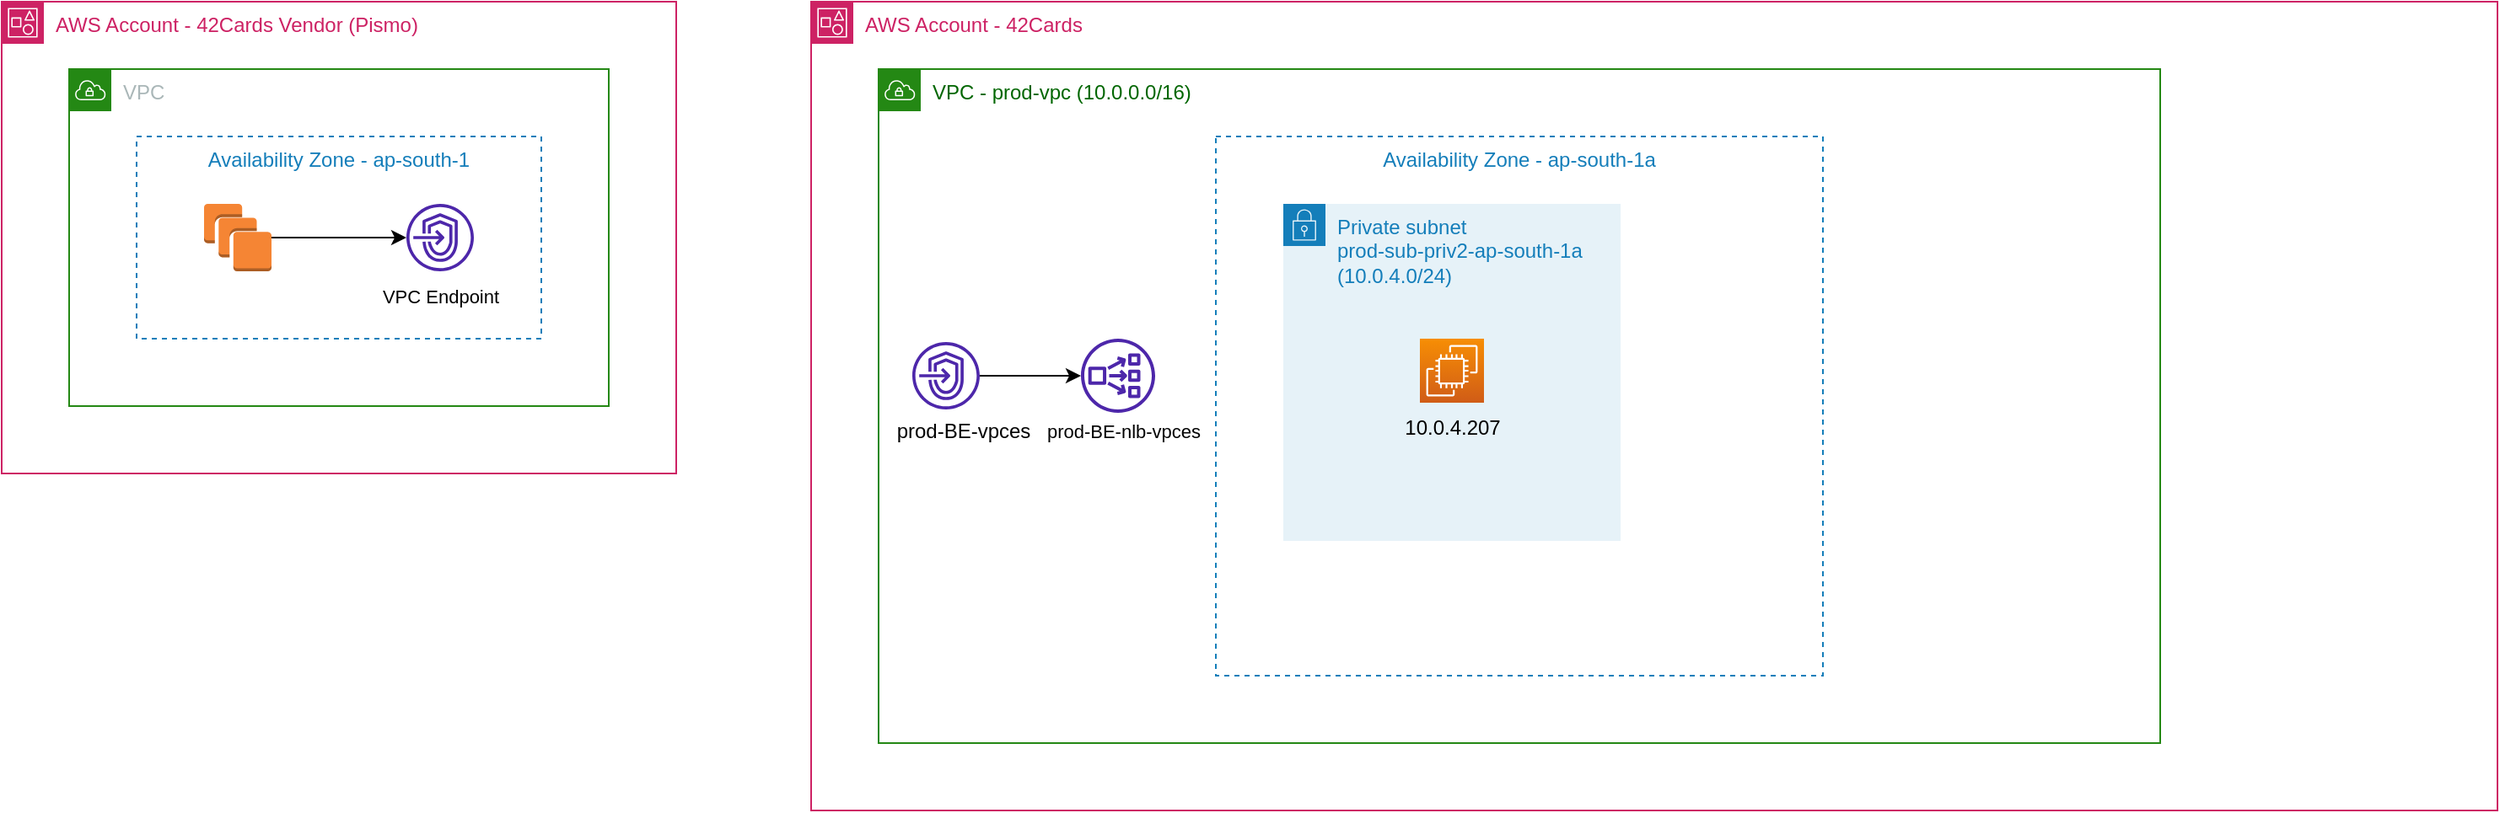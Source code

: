 <mxfile version="21.6.1" type="github">
  <diagram name="Page-1" id="9Z_9mbRbCVPX737uVuJ9">
    <mxGraphModel dx="796" dy="387" grid="1" gridSize="10" guides="1" tooltips="1" connect="1" arrows="1" fold="1" page="1" pageScale="1" pageWidth="827" pageHeight="1169" math="0" shadow="0">
      <root>
        <mxCell id="0" />
        <mxCell id="1" parent="0" />
        <mxCell id="5QgJ2lrSVTcI7bktnCVA-2" value="AWS Account -&amp;nbsp;42Cards Vendor (Pismo)" style="points=[[0,0],[0.25,0],[0.5,0],[0.75,0],[1,0],[1,0.25],[1,0.5],[1,0.75],[1,1],[0.75,1],[0.5,1],[0.25,1],[0,1],[0,0.75],[0,0.5],[0,0.25]];outlineConnect=0;gradientColor=none;html=1;whiteSpace=wrap;fontSize=12;fontStyle=0;container=1;pointerEvents=0;collapsible=0;recursiveResize=0;shape=mxgraph.aws4.group;grIcon=mxgraph.aws4.group_account;strokeColor=#CD2264;fillColor=none;verticalAlign=top;align=left;spacingLeft=30;fontColor=#CD2264;dashed=0;" vertex="1" parent="1">
          <mxGeometry x="40" y="40" width="400" height="280" as="geometry" />
        </mxCell>
        <mxCell id="5QgJ2lrSVTcI7bktnCVA-1" value="VPC" style="points=[[0,0],[0.25,0],[0.5,0],[0.75,0],[1,0],[1,0.25],[1,0.5],[1,0.75],[1,1],[0.75,1],[0.5,1],[0.25,1],[0,1],[0,0.75],[0,0.5],[0,0.25]];outlineConnect=0;gradientColor=none;html=1;whiteSpace=wrap;fontSize=12;fontStyle=0;container=1;pointerEvents=0;collapsible=0;recursiveResize=0;shape=mxgraph.aws4.group;grIcon=mxgraph.aws4.group_vpc;strokeColor=#248814;fillColor=none;verticalAlign=top;align=left;spacingLeft=30;fontColor=#AAB7B8;dashed=0;" vertex="1" parent="5QgJ2lrSVTcI7bktnCVA-2">
          <mxGeometry x="40" y="40" width="320" height="200" as="geometry" />
        </mxCell>
        <mxCell id="5QgJ2lrSVTcI7bktnCVA-4" value="" style="sketch=0;outlineConnect=0;fontColor=#232F3E;gradientColor=none;fillColor=#4D27AA;strokeColor=none;dashed=0;verticalLabelPosition=bottom;verticalAlign=top;align=center;html=1;fontSize=12;fontStyle=0;aspect=fixed;pointerEvents=1;shape=mxgraph.aws4.endpoints;" vertex="1" parent="5QgJ2lrSVTcI7bktnCVA-1">
          <mxGeometry x="200" y="80" width="40" height="40" as="geometry" />
        </mxCell>
        <mxCell id="5QgJ2lrSVTcI7bktnCVA-6" value="Availability Zone - ap-south-1" style="fillColor=none;strokeColor=#147EBA;dashed=1;verticalAlign=top;fontStyle=0;fontColor=#147EBA;whiteSpace=wrap;html=1;" vertex="1" parent="5QgJ2lrSVTcI7bktnCVA-1">
          <mxGeometry x="40" y="40" width="240" height="120" as="geometry" />
        </mxCell>
        <mxCell id="5QgJ2lrSVTcI7bktnCVA-7" value="&lt;font style=&quot;font-size: 11px;&quot;&gt;VPC Endpoint&lt;/font&gt;" style="text;html=1;align=center;verticalAlign=middle;resizable=0;points=[];autosize=1;strokeColor=none;fillColor=none;" vertex="1" parent="5QgJ2lrSVTcI7bktnCVA-1">
          <mxGeometry x="175" y="120" width="90" height="30" as="geometry" />
        </mxCell>
        <mxCell id="5QgJ2lrSVTcI7bktnCVA-9" style="edgeStyle=orthogonalEdgeStyle;rounded=0;orthogonalLoop=1;jettySize=auto;html=1;exitX=1;exitY=0.5;exitDx=0;exitDy=0;exitPerimeter=0;" edge="1" parent="5QgJ2lrSVTcI7bktnCVA-1" source="5QgJ2lrSVTcI7bktnCVA-8" target="5QgJ2lrSVTcI7bktnCVA-4">
          <mxGeometry relative="1" as="geometry">
            <mxPoint x="200" y="110" as="targetPoint" />
          </mxGeometry>
        </mxCell>
        <mxCell id="5QgJ2lrSVTcI7bktnCVA-8" value="" style="outlineConnect=0;dashed=0;verticalLabelPosition=bottom;verticalAlign=top;align=center;html=1;shape=mxgraph.aws3.instances;fillColor=#F58534;gradientColor=none;" vertex="1" parent="5QgJ2lrSVTcI7bktnCVA-1">
          <mxGeometry x="80" y="80" width="40" height="40" as="geometry" />
        </mxCell>
        <mxCell id="5QgJ2lrSVTcI7bktnCVA-10" value="AWS Account -&amp;nbsp;42Cards" style="points=[[0,0],[0.25,0],[0.5,0],[0.75,0],[1,0],[1,0.25],[1,0.5],[1,0.75],[1,1],[0.75,1],[0.5,1],[0.25,1],[0,1],[0,0.75],[0,0.5],[0,0.25]];outlineConnect=0;gradientColor=none;html=1;whiteSpace=wrap;fontSize=12;fontStyle=0;container=1;pointerEvents=0;collapsible=0;recursiveResize=0;shape=mxgraph.aws4.group;grIcon=mxgraph.aws4.group_account;strokeColor=#CD2264;fillColor=none;verticalAlign=top;align=left;spacingLeft=30;fontColor=#CD2264;dashed=0;" vertex="1" parent="1">
          <mxGeometry x="520" y="40" width="1000" height="480" as="geometry" />
        </mxCell>
        <mxCell id="5QgJ2lrSVTcI7bktnCVA-12" value="&lt;font color=&quot;#006600&quot;&gt;VPC - prod-vpc (10.0.0.0/16)&lt;/font&gt;" style="points=[[0,0],[0.25,0],[0.5,0],[0.75,0],[1,0],[1,0.25],[1,0.5],[1,0.75],[1,1],[0.75,1],[0.5,1],[0.25,1],[0,1],[0,0.75],[0,0.5],[0,0.25]];outlineConnect=0;gradientColor=none;html=1;whiteSpace=wrap;fontSize=12;fontStyle=0;container=1;pointerEvents=0;collapsible=0;recursiveResize=0;shape=mxgraph.aws4.group;grIcon=mxgraph.aws4.group_vpc;strokeColor=#248814;fillColor=none;verticalAlign=top;align=left;spacingLeft=30;fontColor=#AAB7B8;dashed=0;" vertex="1" parent="5QgJ2lrSVTcI7bktnCVA-10">
          <mxGeometry x="40" y="40" width="760" height="400" as="geometry" />
        </mxCell>
        <mxCell id="5QgJ2lrSVTcI7bktnCVA-14" value="Availability Zone - ap-south-1a" style="fillColor=none;strokeColor=#147EBA;dashed=1;verticalAlign=top;fontStyle=0;fontColor=#147EBA;whiteSpace=wrap;html=1;" vertex="1" parent="5QgJ2lrSVTcI7bktnCVA-12">
          <mxGeometry x="200" y="40" width="360" height="320" as="geometry" />
        </mxCell>
        <mxCell id="5QgJ2lrSVTcI7bktnCVA-15" value="prod-BE-vpces" style="text;html=1;align=center;verticalAlign=middle;resizable=0;points=[];autosize=1;strokeColor=none;fillColor=none;" vertex="1" parent="5QgJ2lrSVTcI7bktnCVA-12">
          <mxGeometry y="200" width="100" height="30" as="geometry" />
        </mxCell>
        <mxCell id="5QgJ2lrSVTcI7bktnCVA-16" style="edgeStyle=orthogonalEdgeStyle;rounded=0;orthogonalLoop=1;jettySize=auto;html=1;" edge="1" parent="5QgJ2lrSVTcI7bktnCVA-12" source="5QgJ2lrSVTcI7bktnCVA-20" target="5QgJ2lrSVTcI7bktnCVA-18">
          <mxGeometry relative="1" as="geometry">
            <mxPoint x="197" y="182" as="targetPoint" />
            <mxPoint x="117" y="182" as="sourcePoint" />
          </mxGeometry>
        </mxCell>
        <mxCell id="5QgJ2lrSVTcI7bktnCVA-20" value="" style="sketch=0;outlineConnect=0;fontColor=#232F3E;gradientColor=none;fillColor=#4D27AA;strokeColor=none;dashed=0;verticalLabelPosition=bottom;verticalAlign=top;align=center;html=1;fontSize=12;fontStyle=0;aspect=fixed;pointerEvents=1;shape=mxgraph.aws4.endpoints;" vertex="1" parent="5QgJ2lrSVTcI7bktnCVA-12">
          <mxGeometry x="20" y="162" width="40" height="40" as="geometry" />
        </mxCell>
        <mxCell id="5QgJ2lrSVTcI7bktnCVA-18" value="" style="sketch=0;outlineConnect=0;fontColor=#232F3E;gradientColor=none;fillColor=#4D27AA;strokeColor=none;dashed=0;verticalLabelPosition=bottom;verticalAlign=top;align=center;html=1;fontSize=12;fontStyle=0;aspect=fixed;pointerEvents=1;shape=mxgraph.aws4.network_load_balancer;" vertex="1" parent="5QgJ2lrSVTcI7bktnCVA-12">
          <mxGeometry x="120" y="160" width="44" height="44" as="geometry" />
        </mxCell>
        <mxCell id="5QgJ2lrSVTcI7bktnCVA-21" value="Private subnet&amp;nbsp;&lt;br&gt;prod-sub-priv2-ap-south-1a (10.0.4.0/24)" style="points=[[0,0],[0.25,0],[0.5,0],[0.75,0],[1,0],[1,0.25],[1,0.5],[1,0.75],[1,1],[0.75,1],[0.5,1],[0.25,1],[0,1],[0,0.75],[0,0.5],[0,0.25]];outlineConnect=0;gradientColor=none;html=1;whiteSpace=wrap;fontSize=12;fontStyle=0;container=1;pointerEvents=0;collapsible=0;recursiveResize=0;shape=mxgraph.aws4.group;grIcon=mxgraph.aws4.group_security_group;grStroke=0;strokeColor=#147EBA;fillColor=#E6F2F8;verticalAlign=top;align=left;spacingLeft=30;fontColor=#147EBA;dashed=0;" vertex="1" parent="5QgJ2lrSVTcI7bktnCVA-12">
          <mxGeometry x="240" y="80" width="200" height="200" as="geometry" />
        </mxCell>
        <mxCell id="5QgJ2lrSVTcI7bktnCVA-22" value="" style="sketch=0;points=[[0,0,0],[0.25,0,0],[0.5,0,0],[0.75,0,0],[1,0,0],[0,1,0],[0.25,1,0],[0.5,1,0],[0.75,1,0],[1,1,0],[0,0.25,0],[0,0.5,0],[0,0.75,0],[1,0.25,0],[1,0.5,0],[1,0.75,0]];outlineConnect=0;fontColor=#232F3E;gradientColor=#F78E04;gradientDirection=north;fillColor=#D05C17;strokeColor=#ffffff;dashed=0;verticalLabelPosition=bottom;verticalAlign=top;align=center;html=1;fontSize=12;fontStyle=0;aspect=fixed;shape=mxgraph.aws4.resourceIcon;resIcon=mxgraph.aws4.ec2;" vertex="1" parent="5QgJ2lrSVTcI7bktnCVA-21">
          <mxGeometry x="81" y="80" width="38" height="38" as="geometry" />
        </mxCell>
        <mxCell id="5QgJ2lrSVTcI7bktnCVA-24" value="10.0.4.207" style="text;html=1;align=center;verticalAlign=middle;resizable=0;points=[];autosize=1;strokeColor=none;fillColor=none;" vertex="1" parent="5QgJ2lrSVTcI7bktnCVA-21">
          <mxGeometry x="60" y="118" width="80" height="30" as="geometry" />
        </mxCell>
        <mxCell id="5QgJ2lrSVTcI7bktnCVA-25" value="&lt;font style=&quot;font-size: 11px;&quot;&gt;prod-BE-nlb-vpces&lt;/font&gt;" style="text;html=1;align=center;verticalAlign=middle;resizable=0;points=[];autosize=1;strokeColor=none;fillColor=none;" vertex="1" parent="5QgJ2lrSVTcI7bktnCVA-12">
          <mxGeometry x="90" y="200" width="110" height="30" as="geometry" />
        </mxCell>
      </root>
    </mxGraphModel>
  </diagram>
</mxfile>
